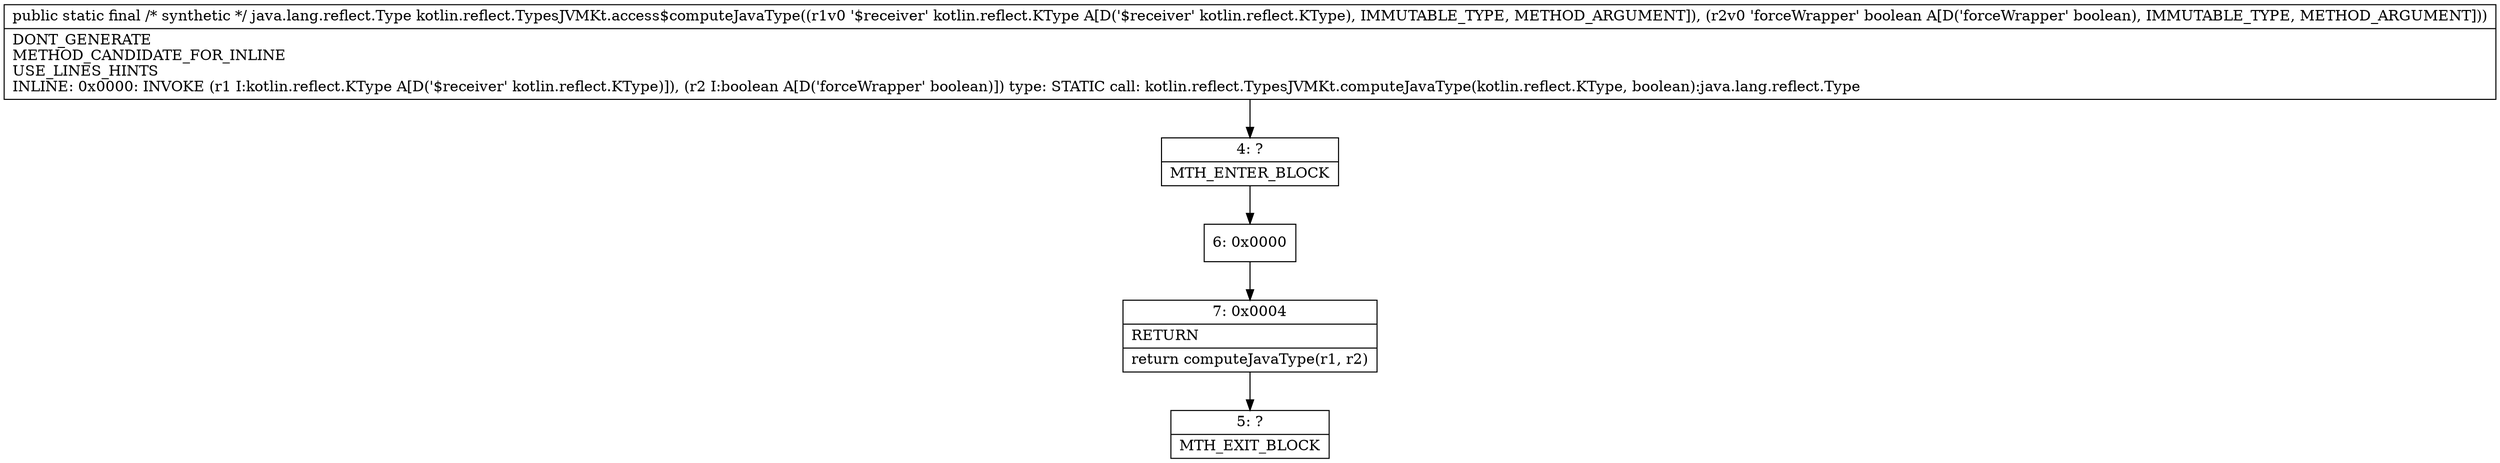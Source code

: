 digraph "CFG forkotlin.reflect.TypesJVMKt.access$computeJavaType(Lkotlin\/reflect\/KType;Z)Ljava\/lang\/reflect\/Type;" {
Node_4 [shape=record,label="{4\:\ ?|MTH_ENTER_BLOCK\l}"];
Node_6 [shape=record,label="{6\:\ 0x0000}"];
Node_7 [shape=record,label="{7\:\ 0x0004|RETURN\l|return computeJavaType(r1, r2)\l}"];
Node_5 [shape=record,label="{5\:\ ?|MTH_EXIT_BLOCK\l}"];
MethodNode[shape=record,label="{public static final \/* synthetic *\/ java.lang.reflect.Type kotlin.reflect.TypesJVMKt.access$computeJavaType((r1v0 '$receiver' kotlin.reflect.KType A[D('$receiver' kotlin.reflect.KType), IMMUTABLE_TYPE, METHOD_ARGUMENT]), (r2v0 'forceWrapper' boolean A[D('forceWrapper' boolean), IMMUTABLE_TYPE, METHOD_ARGUMENT]))  | DONT_GENERATE\lMETHOD_CANDIDATE_FOR_INLINE\lUSE_LINES_HINTS\lINLINE: 0x0000: INVOKE  (r1 I:kotlin.reflect.KType A[D('$receiver' kotlin.reflect.KType)]), (r2 I:boolean A[D('forceWrapper' boolean)]) type: STATIC call: kotlin.reflect.TypesJVMKt.computeJavaType(kotlin.reflect.KType, boolean):java.lang.reflect.Type\l}"];
MethodNode -> Node_4;Node_4 -> Node_6;
Node_6 -> Node_7;
Node_7 -> Node_5;
}

